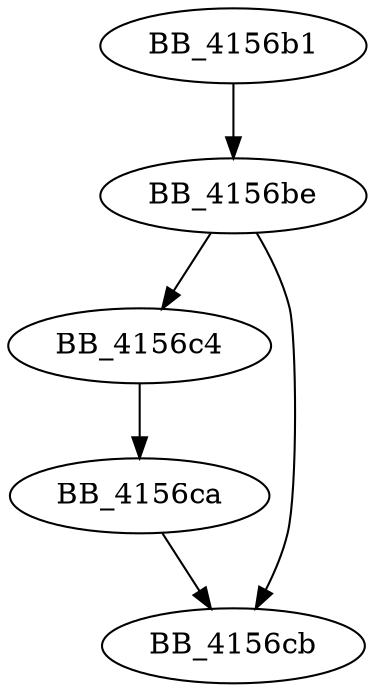 DiGraph sub_4156B1{
BB_4156b1->BB_4156be
BB_4156be->BB_4156c4
BB_4156be->BB_4156cb
BB_4156c4->BB_4156ca
BB_4156ca->BB_4156cb
}
